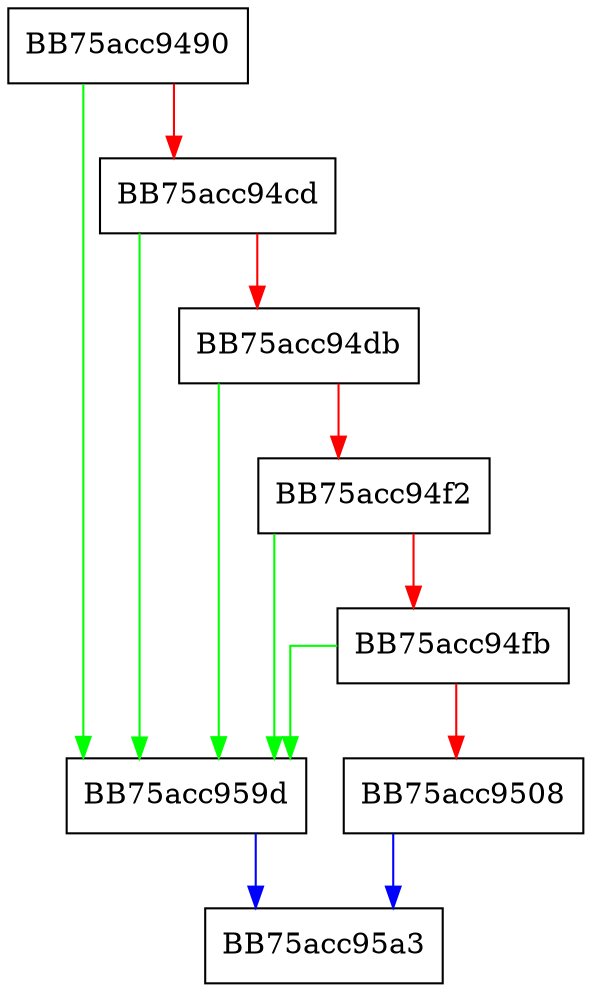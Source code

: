 digraph GetNamespaceFromPath {
  node [shape="box"];
  graph [splines=ortho];
  BB75acc9490 -> BB75acc959d [color="green"];
  BB75acc9490 -> BB75acc94cd [color="red"];
  BB75acc94cd -> BB75acc959d [color="green"];
  BB75acc94cd -> BB75acc94db [color="red"];
  BB75acc94db -> BB75acc959d [color="green"];
  BB75acc94db -> BB75acc94f2 [color="red"];
  BB75acc94f2 -> BB75acc959d [color="green"];
  BB75acc94f2 -> BB75acc94fb [color="red"];
  BB75acc94fb -> BB75acc959d [color="green"];
  BB75acc94fb -> BB75acc9508 [color="red"];
  BB75acc9508 -> BB75acc95a3 [color="blue"];
  BB75acc959d -> BB75acc95a3 [color="blue"];
}